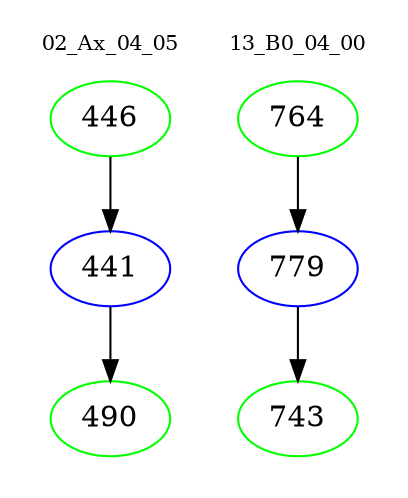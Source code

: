 digraph{
subgraph cluster_0 {
color = white
label = "02_Ax_04_05";
fontsize=10;
T0_446 [label="446", color="green"]
T0_446 -> T0_441 [color="black"]
T0_441 [label="441", color="blue"]
T0_441 -> T0_490 [color="black"]
T0_490 [label="490", color="green"]
}
subgraph cluster_1 {
color = white
label = "13_B0_04_00";
fontsize=10;
T1_764 [label="764", color="green"]
T1_764 -> T1_779 [color="black"]
T1_779 [label="779", color="blue"]
T1_779 -> T1_743 [color="black"]
T1_743 [label="743", color="green"]
}
}
